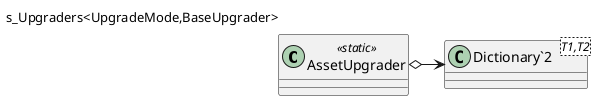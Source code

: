 @startuml
class AssetUpgrader <<static>> {
}
class "Dictionary`2"<T1,T2> {
}
AssetUpgrader o-> "s_Upgraders<UpgradeMode,BaseUpgrader>" "Dictionary`2"
@enduml
